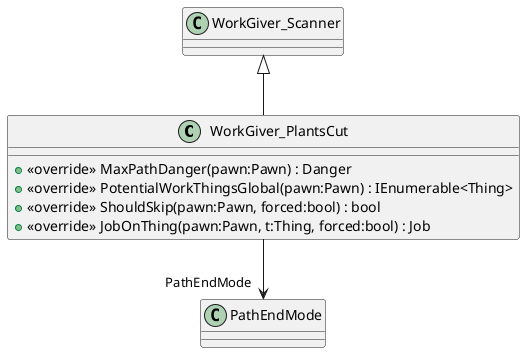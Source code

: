 @startuml
class WorkGiver_PlantsCut {
    + <<override>> MaxPathDanger(pawn:Pawn) : Danger
    + <<override>> PotentialWorkThingsGlobal(pawn:Pawn) : IEnumerable<Thing>
    + <<override>> ShouldSkip(pawn:Pawn, forced:bool) : bool
    + <<override>> JobOnThing(pawn:Pawn, t:Thing, forced:bool) : Job
}
WorkGiver_Scanner <|-- WorkGiver_PlantsCut
WorkGiver_PlantsCut --> "PathEndMode" PathEndMode
@enduml
